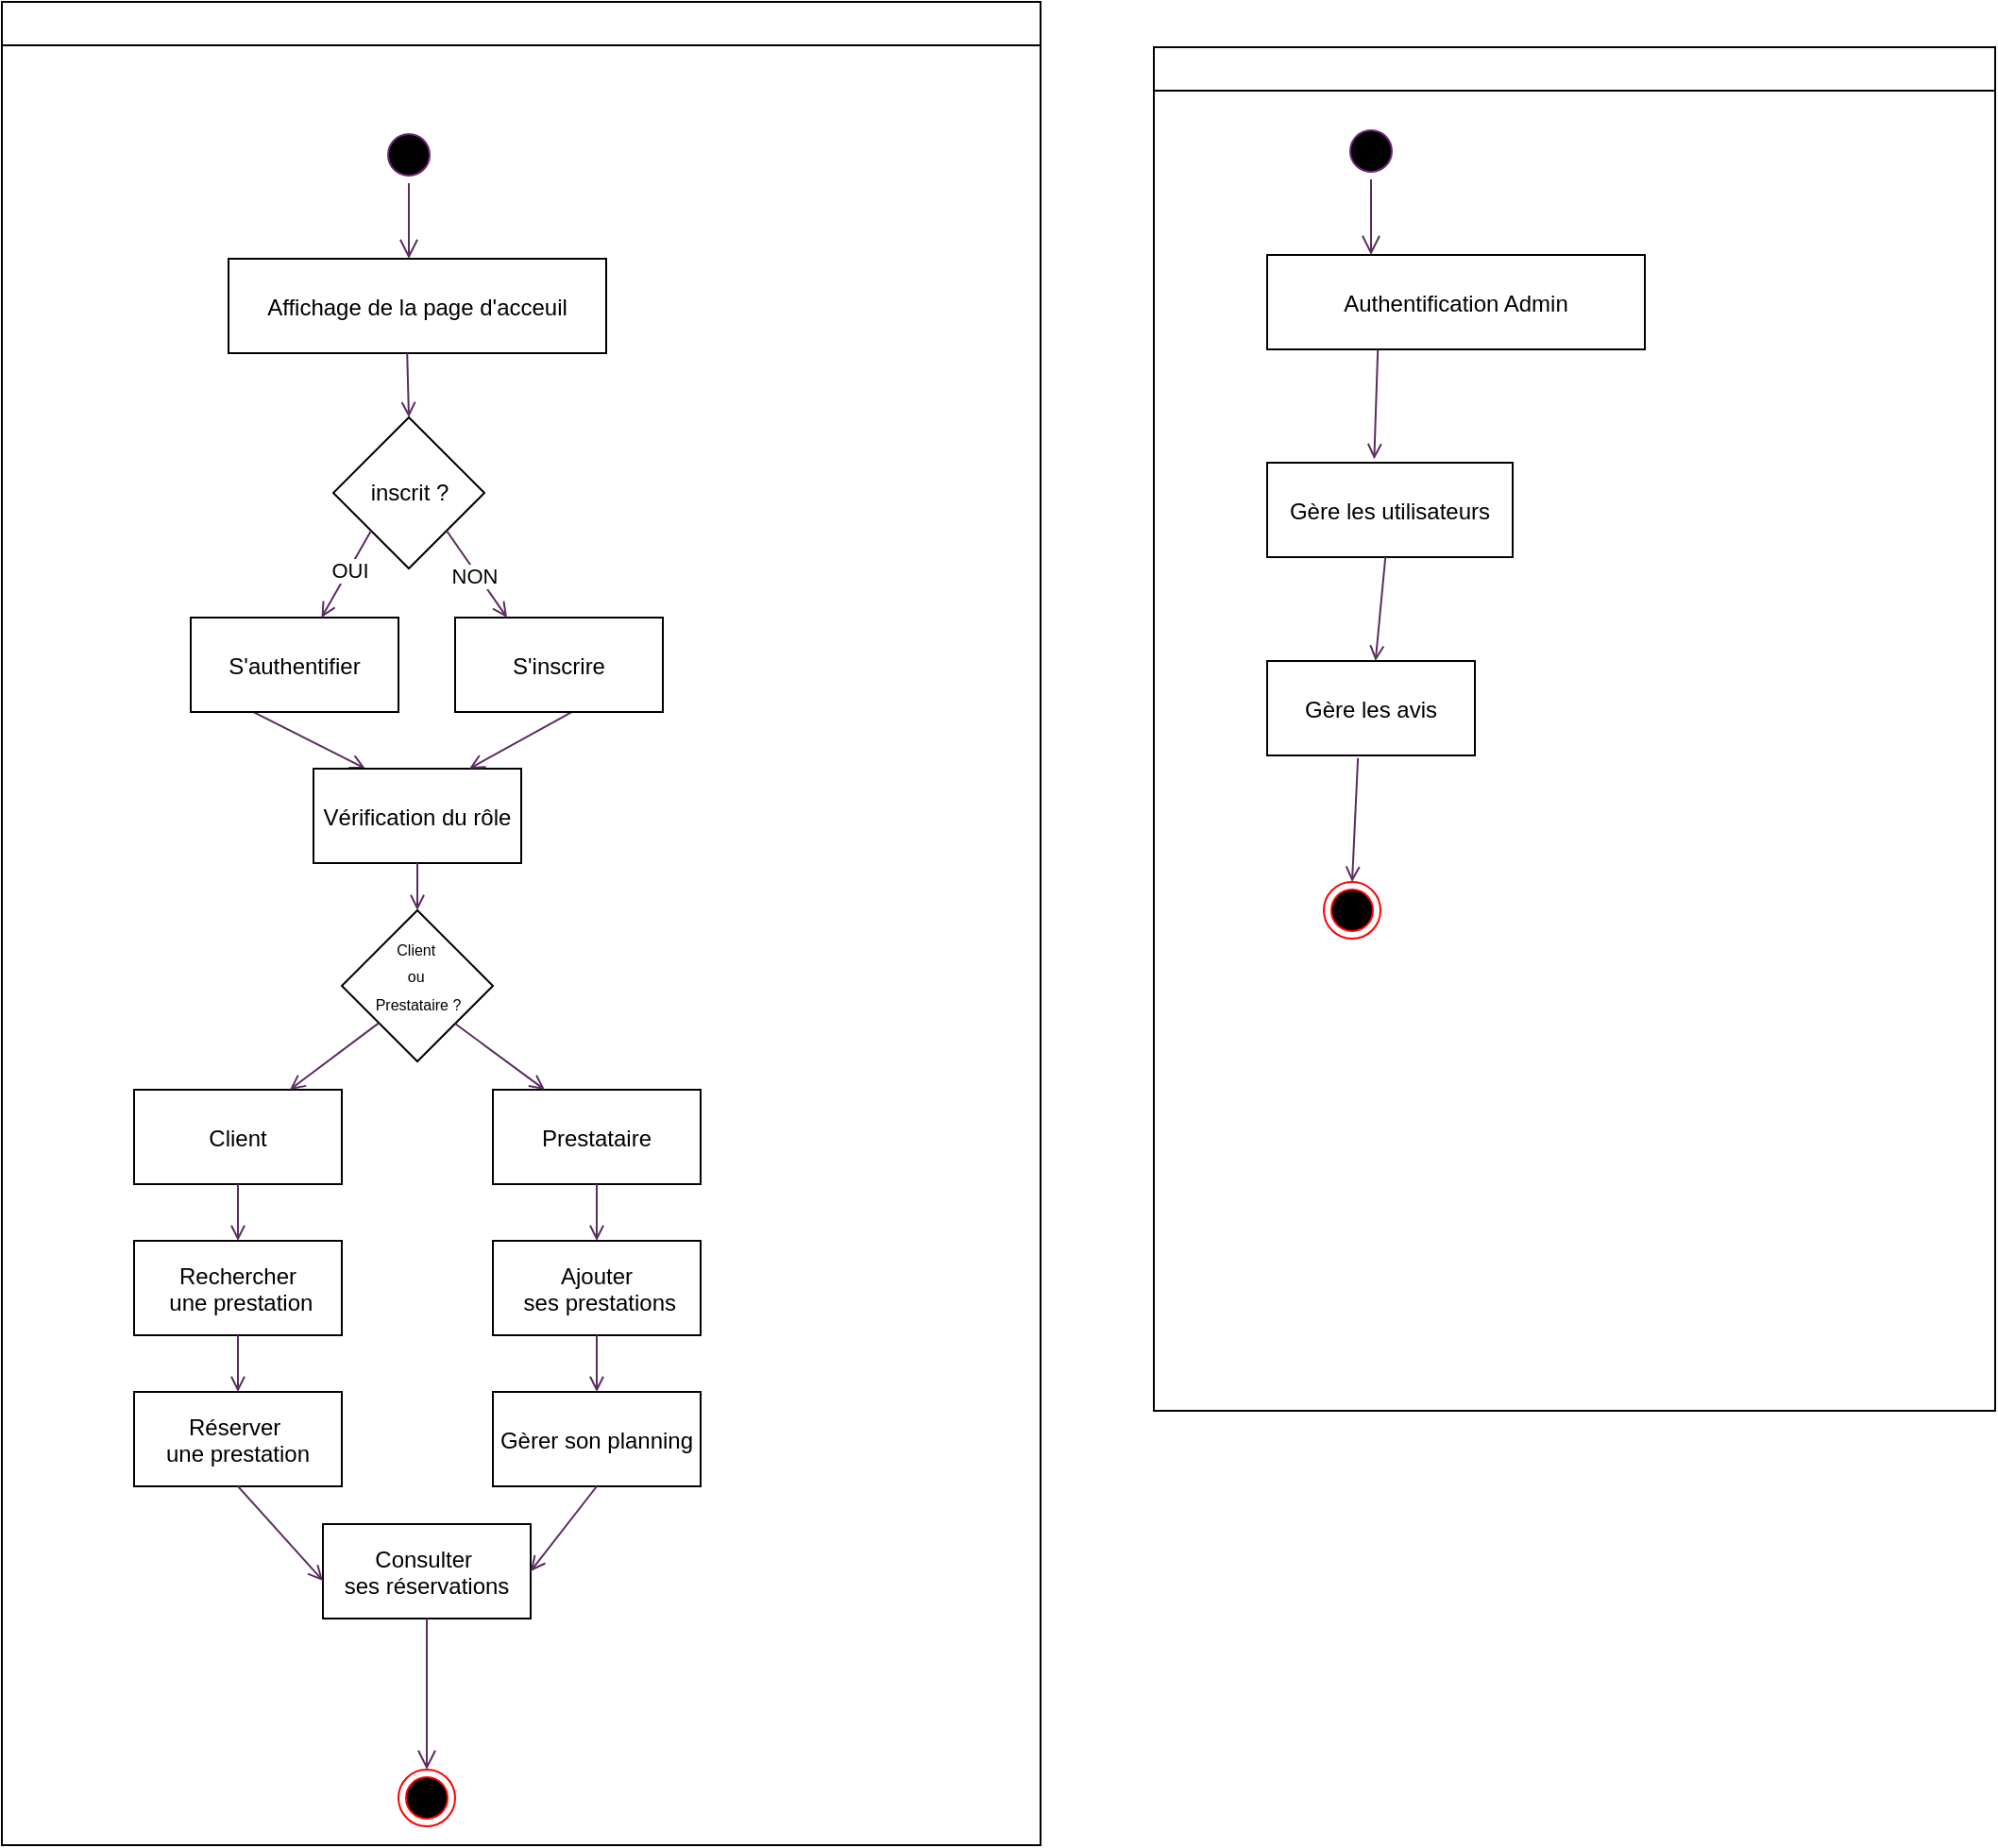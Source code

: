<mxfile version="26.0.16">
  <diagram name="Page-1" id="e7e014a7-5840-1c2e-5031-d8a46d1fe8dd">
    <mxGraphModel dx="572" dy="422" grid="1" gridSize="10" guides="1" tooltips="1" connect="1" arrows="1" fold="1" page="1" pageScale="1" pageWidth="1169" pageHeight="826" background="none" math="0" shadow="0">
      <root>
        <mxCell id="0" />
        <mxCell id="1" parent="0" />
        <mxCell id="2" value="" style="swimlane;whiteSpace=wrap;startSize=23;container=0;" parent="1" vertex="1">
          <mxGeometry x="60" y="104" width="550" height="976" as="geometry" />
        </mxCell>
        <mxCell id="DCLI6a6yuXCAleuS0Zk2-59" value="" style="endArrow=open;strokeColor=light-dark(#5a2c60, #ff9090);endFill=1;rounded=0;exitX=0.28;exitY=0.976;exitDx=0;exitDy=0;exitPerimeter=0;entryX=0.25;entryY=0;entryDx=0;entryDy=0;" edge="1" parent="2" source="10" target="DCLI6a6yuXCAleuS0Zk2-61">
          <mxGeometry relative="1" as="geometry">
            <mxPoint x="130" y="376" as="sourcePoint" />
            <mxPoint x="130" y="416" as="targetPoint" />
          </mxGeometry>
        </mxCell>
        <mxCell id="DCLI6a6yuXCAleuS0Zk2-61" value="Vérification du rôle" style="container=0;" vertex="1" parent="2">
          <mxGeometry x="165" y="406" width="110" height="50" as="geometry" />
        </mxCell>
        <mxCell id="DCLI6a6yuXCAleuS0Zk2-62" value="" style="endArrow=open;strokeColor=light-dark(#5a2c60, #ff9090);endFill=1;rounded=0;exitX=0.581;exitY=0.977;exitDx=0;exitDy=0;exitPerimeter=0;entryX=0.75;entryY=0;entryDx=0;entryDy=0;" edge="1" parent="2" source="DCLI6a6yuXCAleuS0Zk2-58" target="DCLI6a6yuXCAleuS0Zk2-61">
          <mxGeometry relative="1" as="geometry">
            <mxPoint x="310" y="427" as="sourcePoint" />
            <mxPoint x="310" y="406" as="targetPoint" />
          </mxGeometry>
        </mxCell>
        <mxCell id="DCLI6a6yuXCAleuS0Zk2-54" value="inscrit ?" style="rhombus;whiteSpace=wrap;html=1;container=0;" vertex="1" parent="2">
          <mxGeometry x="175.5" y="220" width="80" height="80" as="geometry" />
        </mxCell>
        <mxCell id="10" value="S&#39;authentifier" style="container=0;" parent="2" vertex="1">
          <mxGeometry x="100" y="326" width="110" height="50" as="geometry" />
        </mxCell>
        <mxCell id="11" value="" style="endArrow=open;strokeColor=light-dark(#5a2c60, #ff9090);endFill=1;rounded=0;exitX=0;exitY=1;exitDx=0;exitDy=0;" parent="2" source="DCLI6a6yuXCAleuS0Zk2-54" target="10" edge="1">
          <mxGeometry relative="1" as="geometry">
            <mxPoint x="168.81" y="294.0" as="sourcePoint" />
          </mxGeometry>
        </mxCell>
        <mxCell id="DCLI6a6yuXCAleuS0Zk2-56" value="OUI" style="edgeLabel;html=1;align=center;verticalAlign=middle;resizable=0;points=[];container=0;" vertex="1" connectable="0" parent="11">
          <mxGeometry x="-0.029" y="1" relative="1" as="geometry">
            <mxPoint y="-2" as="offset" />
          </mxGeometry>
        </mxCell>
        <mxCell id="DCLI6a6yuXCAleuS0Zk2-58" value="S&#39;inscrire" style="container=0;" vertex="1" parent="2">
          <mxGeometry x="240" y="326" width="110" height="50" as="geometry" />
        </mxCell>
        <mxCell id="DCLI6a6yuXCAleuS0Zk2-55" value="" style="endArrow=open;strokeColor=light-dark(#5a2c60, #ff9090);endFill=1;rounded=0;exitX=1;exitY=1;exitDx=0;exitDy=0;entryX=0.25;entryY=0;entryDx=0;entryDy=0;" edge="1" parent="2" source="DCLI6a6yuXCAleuS0Zk2-54" target="DCLI6a6yuXCAleuS0Zk2-58">
          <mxGeometry relative="1" as="geometry">
            <mxPoint x="267" y="326" as="sourcePoint" />
            <mxPoint x="305.5" y="376" as="targetPoint" />
          </mxGeometry>
        </mxCell>
        <mxCell id="DCLI6a6yuXCAleuS0Zk2-57" value="NON" style="edgeLabel;html=1;align=center;verticalAlign=middle;resizable=0;points=[];container=0;" vertex="1" connectable="0" parent="DCLI6a6yuXCAleuS0Zk2-55">
          <mxGeometry x="-0.017" y="-2" relative="1" as="geometry">
            <mxPoint as="offset" />
          </mxGeometry>
        </mxCell>
        <mxCell id="DCLI6a6yuXCAleuS0Zk2-67" value="" style="rhombus;whiteSpace=wrap;html=1;container=0;" vertex="1" parent="2">
          <mxGeometry x="180" y="481" width="80" height="80" as="geometry" />
        </mxCell>
        <mxCell id="DCLI6a6yuXCAleuS0Zk2-68" value="" style="endArrow=open;strokeColor=light-dark(#5a2c60, #ff9090);endFill=1;rounded=0;exitX=0.5;exitY=1;exitDx=0;exitDy=0;entryX=0.5;entryY=0;entryDx=0;entryDy=0;" edge="1" parent="2" source="DCLI6a6yuXCAleuS0Zk2-61" target="DCLI6a6yuXCAleuS0Zk2-67">
          <mxGeometry relative="1" as="geometry">
            <mxPoint x="318" y="386" as="sourcePoint" />
            <mxPoint x="320" y="426" as="targetPoint" />
          </mxGeometry>
        </mxCell>
        <mxCell id="DCLI6a6yuXCAleuS0Zk2-66" value="&lt;font style=&quot;font-size: 8px;&quot;&gt;Client&amp;nbsp;&lt;/font&gt;&lt;div&gt;&lt;font style=&quot;font-size: 8px;&quot;&gt;ou&amp;nbsp;&lt;/font&gt;&lt;/div&gt;&lt;div&gt;&lt;font style=&quot;font-size: 8px;&quot;&gt;Prestataire ?&lt;/font&gt;&lt;/div&gt;" style="text;html=1;align=center;verticalAlign=middle;whiteSpace=wrap;rounded=0;" vertex="1" parent="2">
          <mxGeometry x="187.75" y="490" width="64.5" height="50" as="geometry" />
        </mxCell>
        <mxCell id="7" value="Affichage de la page d&#39;acceuil" style="container=0;" parent="2" vertex="1">
          <mxGeometry x="120" y="136" width="200" height="50" as="geometry" />
        </mxCell>
        <mxCell id="9" value="" style="endArrow=open;strokeColor=light-dark(#5a2c60, #ff9090);endFill=1;rounded=0;exitX=0.473;exitY=1;exitDx=0;exitDy=0;exitPerimeter=0;entryX=0.5;entryY=0;entryDx=0;entryDy=0;" parent="2" source="7" target="DCLI6a6yuXCAleuS0Zk2-54" edge="1">
          <mxGeometry relative="1" as="geometry">
            <mxPoint x="229" y="216" as="targetPoint" />
          </mxGeometry>
        </mxCell>
        <mxCell id="5" value="" style="ellipse;shape=startState;fillColor=#000000;strokeColor=light-dark(#70247a, #FF9090);container=0;" parent="2" vertex="1">
          <mxGeometry x="200.5" y="66" width="30" height="30" as="geometry" />
        </mxCell>
        <mxCell id="6" value="" style="edgeStyle=elbowEdgeStyle;elbow=horizontal;verticalAlign=bottom;endArrow=open;endSize=8;strokeColor=light-dark(#5a2c60, #ff9090);endFill=1;rounded=0" parent="2" source="5" target="7" edge="1">
          <mxGeometry x="160" y="64" as="geometry">
            <mxPoint x="175" y="134" as="targetPoint" />
          </mxGeometry>
        </mxCell>
        <mxCell id="DCLI6a6yuXCAleuS0Zk2-41" value="" style="ellipse;html=1;shape=endState;fillColor=#000000;strokeColor=#ff0000;container=0;" vertex="1" parent="2">
          <mxGeometry x="210" y="936" width="30" height="30" as="geometry" />
        </mxCell>
        <mxCell id="DCLI6a6yuXCAleuS0Zk2-69" value="Client" style="container=0;" vertex="1" parent="2">
          <mxGeometry x="70" y="576" width="110" height="50" as="geometry" />
        </mxCell>
        <mxCell id="DCLI6a6yuXCAleuS0Zk2-70" value="Prestataire" style="container=0;" vertex="1" parent="2">
          <mxGeometry x="260" y="576" width="110" height="50" as="geometry" />
        </mxCell>
        <mxCell id="DCLI6a6yuXCAleuS0Zk2-71" value="Rechercher&#xa; une prestation" style="container=0;" vertex="1" parent="2">
          <mxGeometry x="70" y="656" width="110" height="50" as="geometry" />
        </mxCell>
        <mxCell id="DCLI6a6yuXCAleuS0Zk2-72" value="Ajouter&#xa; ses prestations" style="container=0;" vertex="1" parent="2">
          <mxGeometry x="260" y="656" width="110" height="50" as="geometry" />
        </mxCell>
        <mxCell id="DCLI6a6yuXCAleuS0Zk2-73" value="Réserver &#xa;une prestation" style="container=0;" vertex="1" parent="2">
          <mxGeometry x="70" y="736" width="110" height="50" as="geometry" />
        </mxCell>
        <mxCell id="DCLI6a6yuXCAleuS0Zk2-74" value="Gèrer son planning" style="container=0;" vertex="1" parent="2">
          <mxGeometry x="260" y="736" width="110" height="50" as="geometry" />
        </mxCell>
        <mxCell id="DCLI6a6yuXCAleuS0Zk2-75" value="Consulter &#xa;ses réservations" style="container=0;" vertex="1" parent="2">
          <mxGeometry x="170" y="806" width="110" height="50" as="geometry" />
        </mxCell>
        <mxCell id="DCLI6a6yuXCAleuS0Zk2-77" value="" style="endArrow=open;strokeColor=light-dark(#5a2c60, #ff9090);endFill=1;rounded=0;exitX=0.183;exitY=1.014;exitDx=0;exitDy=0;entryX=0.75;entryY=0;entryDx=0;entryDy=0;exitPerimeter=0;" edge="1" parent="2" source="DCLI6a6yuXCAleuS0Zk2-66" target="DCLI6a6yuXCAleuS0Zk2-69">
          <mxGeometry relative="1" as="geometry">
            <mxPoint x="230" y="466" as="sourcePoint" />
            <mxPoint x="230" y="491" as="targetPoint" />
          </mxGeometry>
        </mxCell>
        <mxCell id="DCLI6a6yuXCAleuS0Zk2-78" value="" style="endArrow=open;strokeColor=light-dark(#5a2c60, #ff9090);endFill=1;rounded=0;exitX=1;exitY=1;exitDx=0;exitDy=0;entryX=0.25;entryY=0;entryDx=0;entryDy=0;" edge="1" parent="2" source="DCLI6a6yuXCAleuS0Zk2-67" target="DCLI6a6yuXCAleuS0Zk2-70">
          <mxGeometry relative="1" as="geometry">
            <mxPoint x="210" y="551" as="sourcePoint" />
            <mxPoint x="163" y="586" as="targetPoint" />
          </mxGeometry>
        </mxCell>
        <mxCell id="DCLI6a6yuXCAleuS0Zk2-79" value="" style="endArrow=open;strokeColor=light-dark(#5a2c60, #ff9090);endFill=1;rounded=0;exitX=0.5;exitY=1;exitDx=0;exitDy=0;entryX=0.5;entryY=0;entryDx=0;entryDy=0;" edge="1" parent="2" source="DCLI6a6yuXCAleuS0Zk2-69" target="DCLI6a6yuXCAleuS0Zk2-71">
          <mxGeometry relative="1" as="geometry">
            <mxPoint x="210" y="551" as="sourcePoint" />
            <mxPoint x="163" y="586" as="targetPoint" />
          </mxGeometry>
        </mxCell>
        <mxCell id="DCLI6a6yuXCAleuS0Zk2-80" value="" style="endArrow=open;strokeColor=light-dark(#5a2c60, #ff9090);endFill=1;rounded=0;exitX=0.5;exitY=1;exitDx=0;exitDy=0;entryX=0.5;entryY=0;entryDx=0;entryDy=0;" edge="1" parent="2" source="DCLI6a6yuXCAleuS0Zk2-71" target="DCLI6a6yuXCAleuS0Zk2-73">
          <mxGeometry relative="1" as="geometry">
            <mxPoint x="135" y="636" as="sourcePoint" />
            <mxPoint x="135" y="666" as="targetPoint" />
          </mxGeometry>
        </mxCell>
        <mxCell id="DCLI6a6yuXCAleuS0Zk2-81" value="" style="endArrow=open;strokeColor=light-dark(#5a2c60, #ff9090);endFill=1;rounded=0;exitX=0.5;exitY=1;exitDx=0;exitDy=0;entryX=0;entryY=0.6;entryDx=0;entryDy=0;entryPerimeter=0;" edge="1" parent="2" source="DCLI6a6yuXCAleuS0Zk2-73" target="DCLI6a6yuXCAleuS0Zk2-75">
          <mxGeometry relative="1" as="geometry">
            <mxPoint x="145" y="646" as="sourcePoint" />
            <mxPoint x="145" y="676" as="targetPoint" />
          </mxGeometry>
        </mxCell>
        <mxCell id="DCLI6a6yuXCAleuS0Zk2-82" value="" style="endArrow=open;strokeColor=light-dark(#5a2c60, #ff9090);endFill=1;rounded=0;exitX=0.5;exitY=1;exitDx=0;exitDy=0;" edge="1" parent="2" source="DCLI6a6yuXCAleuS0Zk2-70" target="DCLI6a6yuXCAleuS0Zk2-72">
          <mxGeometry relative="1" as="geometry">
            <mxPoint x="155" y="656" as="sourcePoint" />
            <mxPoint x="155" y="686" as="targetPoint" />
          </mxGeometry>
        </mxCell>
        <mxCell id="DCLI6a6yuXCAleuS0Zk2-83" value="" style="endArrow=open;strokeColor=light-dark(#5a2c60, #ff9090);endFill=1;rounded=0;exitX=0.5;exitY=1;exitDx=0;exitDy=0;entryX=0.5;entryY=0;entryDx=0;entryDy=0;" edge="1" parent="2" source="DCLI6a6yuXCAleuS0Zk2-72" target="DCLI6a6yuXCAleuS0Zk2-74">
          <mxGeometry relative="1" as="geometry">
            <mxPoint x="325" y="636" as="sourcePoint" />
            <mxPoint x="325" y="666" as="targetPoint" />
          </mxGeometry>
        </mxCell>
        <mxCell id="DCLI6a6yuXCAleuS0Zk2-84" value="" style="endArrow=open;strokeColor=light-dark(#5a2c60, #ff9090);endFill=1;rounded=0;exitX=0.5;exitY=1;exitDx=0;exitDy=0;entryX=1;entryY=0.5;entryDx=0;entryDy=0;" edge="1" parent="2" source="DCLI6a6yuXCAleuS0Zk2-74" target="DCLI6a6yuXCAleuS0Zk2-75">
          <mxGeometry relative="1" as="geometry">
            <mxPoint x="135" y="796" as="sourcePoint" />
            <mxPoint x="180" y="846" as="targetPoint" />
          </mxGeometry>
        </mxCell>
        <mxCell id="DCLI6a6yuXCAleuS0Zk2-85" value="" style="edgeStyle=elbowEdgeStyle;elbow=horizontal;verticalAlign=bottom;endArrow=open;endSize=8;strokeColor=light-dark(#5a2c60, #ff9090);endFill=1;rounded=0;exitX=0.5;exitY=1;exitDx=0;exitDy=0;entryX=0.5;entryY=0;entryDx=0;entryDy=0;" edge="1" parent="2" source="DCLI6a6yuXCAleuS0Zk2-75" target="DCLI6a6yuXCAleuS0Zk2-41">
          <mxGeometry x="100" y="-40" as="geometry">
            <mxPoint x="230.5" y="916" as="targetPoint" />
            <mxPoint x="230.5" y="876" as="sourcePoint" />
          </mxGeometry>
        </mxCell>
        <mxCell id="DCLI6a6yuXCAleuS0Zk2-43" value="" style="swimlane;whiteSpace=wrap" vertex="1" parent="1">
          <mxGeometry x="670" y="128" width="445.5" height="722" as="geometry" />
        </mxCell>
        <mxCell id="DCLI6a6yuXCAleuS0Zk2-44" value="" style="ellipse;shape=startState;fillColor=#000000;strokeColor=light-dark(#70247a, #FF9090);" vertex="1" parent="DCLI6a6yuXCAleuS0Zk2-43">
          <mxGeometry x="100" y="40" width="30" height="30" as="geometry" />
        </mxCell>
        <mxCell id="DCLI6a6yuXCAleuS0Zk2-45" value="" style="edgeStyle=elbowEdgeStyle;elbow=horizontal;verticalAlign=bottom;endArrow=open;endSize=8;strokeColor=light-dark(#5a2c60, #ff9090);endFill=1;rounded=0" edge="1" parent="DCLI6a6yuXCAleuS0Zk2-43" source="DCLI6a6yuXCAleuS0Zk2-44" target="DCLI6a6yuXCAleuS0Zk2-46">
          <mxGeometry x="100" y="40" as="geometry">
            <mxPoint x="115" y="110" as="targetPoint" />
          </mxGeometry>
        </mxCell>
        <mxCell id="DCLI6a6yuXCAleuS0Zk2-46" value="Authentification Admin" style="" vertex="1" parent="DCLI6a6yuXCAleuS0Zk2-43">
          <mxGeometry x="60" y="110" width="200" height="50" as="geometry" />
        </mxCell>
        <mxCell id="DCLI6a6yuXCAleuS0Zk2-47" value="Gère les utilisateurs" style="" vertex="1" parent="DCLI6a6yuXCAleuS0Zk2-43">
          <mxGeometry x="60" y="220" width="130" height="50" as="geometry" />
        </mxCell>
        <mxCell id="DCLI6a6yuXCAleuS0Zk2-48" value="" style="endArrow=open;strokeColor=light-dark(#5a2c60, #ff9090);endFill=1;rounded=0;exitX=0.293;exitY=1.004;exitDx=0;exitDy=0;exitPerimeter=0;entryX=0.436;entryY=-0.038;entryDx=0;entryDy=0;entryPerimeter=0;" edge="1" parent="DCLI6a6yuXCAleuS0Zk2-43" source="DCLI6a6yuXCAleuS0Zk2-46" target="DCLI6a6yuXCAleuS0Zk2-47">
          <mxGeometry relative="1" as="geometry" />
        </mxCell>
        <mxCell id="DCLI6a6yuXCAleuS0Zk2-49" value="Gère les avis" style="" vertex="1" parent="DCLI6a6yuXCAleuS0Zk2-43">
          <mxGeometry x="60" y="325" width="110" height="50" as="geometry" />
        </mxCell>
        <mxCell id="DCLI6a6yuXCAleuS0Zk2-50" value="" style="endArrow=open;strokeColor=light-dark(#5a2c60, #ff9090);endFill=1;rounded=0" edge="1" parent="DCLI6a6yuXCAleuS0Zk2-43" source="DCLI6a6yuXCAleuS0Zk2-47" target="DCLI6a6yuXCAleuS0Zk2-49">
          <mxGeometry relative="1" as="geometry" />
        </mxCell>
        <mxCell id="DCLI6a6yuXCAleuS0Zk2-51" value="" style="ellipse;html=1;shape=endState;fillColor=#000000;strokeColor=#ff0000;" vertex="1" parent="DCLI6a6yuXCAleuS0Zk2-43">
          <mxGeometry x="90" y="442" width="30" height="30" as="geometry" />
        </mxCell>
        <mxCell id="DCLI6a6yuXCAleuS0Zk2-52" value="" style="endArrow=open;strokeColor=light-dark(#5a2c60, #ff9090);endFill=1;rounded=0;exitX=0.437;exitY=1.027;exitDx=0;exitDy=0;exitPerimeter=0;entryX=0.5;entryY=0;entryDx=0;entryDy=0;" edge="1" parent="DCLI6a6yuXCAleuS0Zk2-43" source="DCLI6a6yuXCAleuS0Zk2-49" target="DCLI6a6yuXCAleuS0Zk2-51">
          <mxGeometry relative="1" as="geometry">
            <mxPoint x="118" y="462" as="sourcePoint" />
            <mxPoint x="112" y="517" as="targetPoint" />
          </mxGeometry>
        </mxCell>
      </root>
    </mxGraphModel>
  </diagram>
</mxfile>
